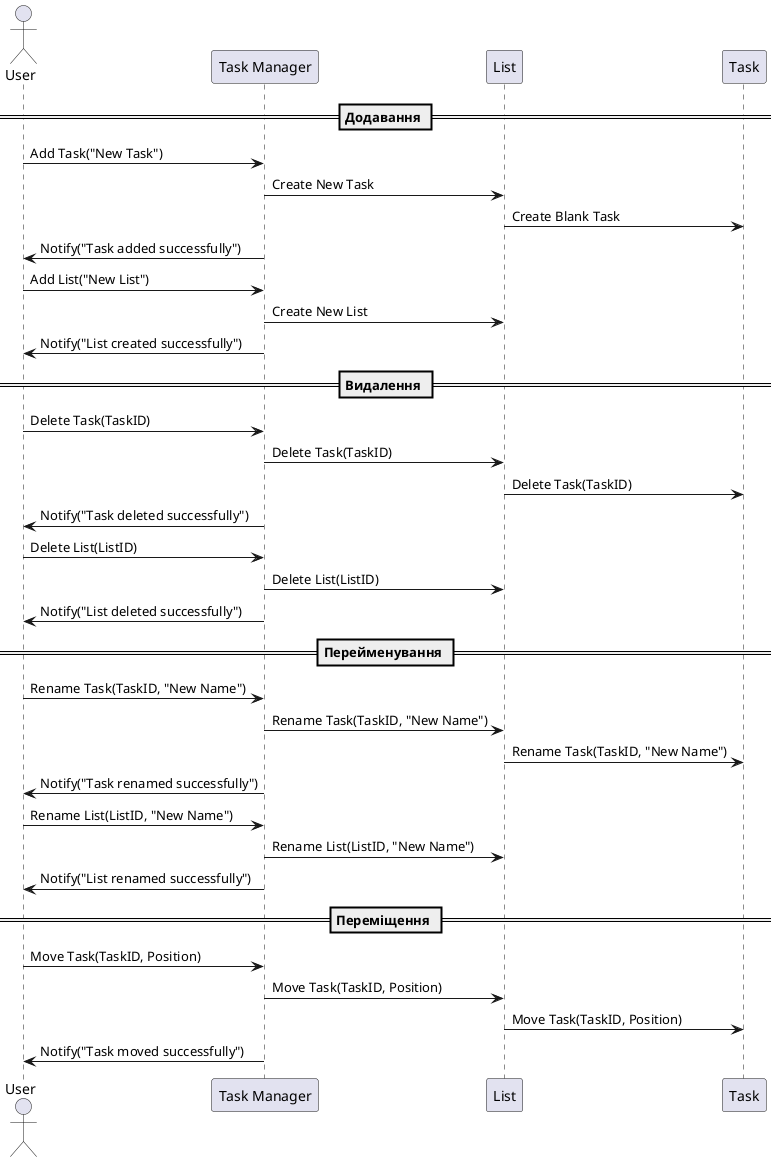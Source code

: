 @startuml
actor User
participant "Task Manager" as TMS
participant "List" as L
participant "Task" as T

== Додавання ==
User -> TMS : Add Task("New Task")
TMS -> L: Create New Task
L -> T: Create Blank Task
TMS -> User : Notify("Task added successfully")

User -> TMS : Add List("New List")
TMS -> L: Create New List
TMS -> User: Notify("List created successfully")

== Видалення ==
User -> TMS : Delete Task(TaskID)
TMS -> L : Delete Task(TaskID)
L -> T : Delete Task(TaskID)
TMS -> User: Notify("Task deleted successfully")

User -> TMS : Delete List(ListID)
TMS -> L: Delete List(ListID)
TMS -> User: Notify("List deleted successfully")

== Перейменування ==
User -> TMS : Rename Task(TaskID, "New Name")
TMS -> L : Rename Task(TaskID, "New Name")
L -> T : Rename Task(TaskID, "New Name")
TMS -> User: Notify("Task renamed successfully")

User -> TMS : Rename List(ListID, "New Name")
TMS -> L: Rename List(ListID, "New Name")
TMS -> User: Notify("List renamed successfully")

== Переміщення ==
User -> TMS : Move Task(TaskID, Position)
TMS -> L : Move Task(TaskID, Position)
L -> T : Move Task(TaskID, Position)
TMS -> User: Notify("Task moved successfully")
@enduml